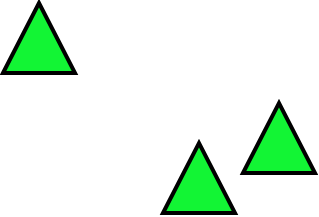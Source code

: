 <mxfile version="26.0.3">
  <diagram name="Page-1" id="ZyMLLjlUWW4S6w9JcPHk">
    <mxGraphModel dx="1026" dy="656" grid="1" gridSize="10" guides="1" tooltips="1" connect="1" arrows="1" fold="1" page="1" pageScale="1" pageWidth="827" pageHeight="1169" math="0" shadow="0">
      <root>
        <mxCell id="0" />
        <mxCell id="1" parent="0" />
        <mxCell id="2CTS03ZT6Q_mQRRMgKK2-1" value="" style="triangle;whiteSpace=wrap;html=1;rotation=-90;fillColor=#12F534;strokeColor=#000000;strokeWidth=2;" parent="1" vertex="1">
          <mxGeometry x="440" y="210" width="35" height="36" as="geometry" />
        </mxCell>
        <mxCell id="ANjaZCNTPqNwZQU7dTNT-1" value="" style="triangle;whiteSpace=wrap;html=1;rotation=-90;fillColor=#12F534;strokeColor=#000000;strokeWidth=2;" vertex="1" parent="1">
          <mxGeometry x="480" y="190" width="35" height="36" as="geometry" />
        </mxCell>
        <mxCell id="ANjaZCNTPqNwZQU7dTNT-2" value="" style="triangle;whiteSpace=wrap;html=1;rotation=-90;fillColor=#12F534;strokeColor=#000000;strokeWidth=2;" vertex="1" parent="1">
          <mxGeometry x="360" y="140" width="35" height="36" as="geometry" />
        </mxCell>
      </root>
    </mxGraphModel>
  </diagram>
</mxfile>
